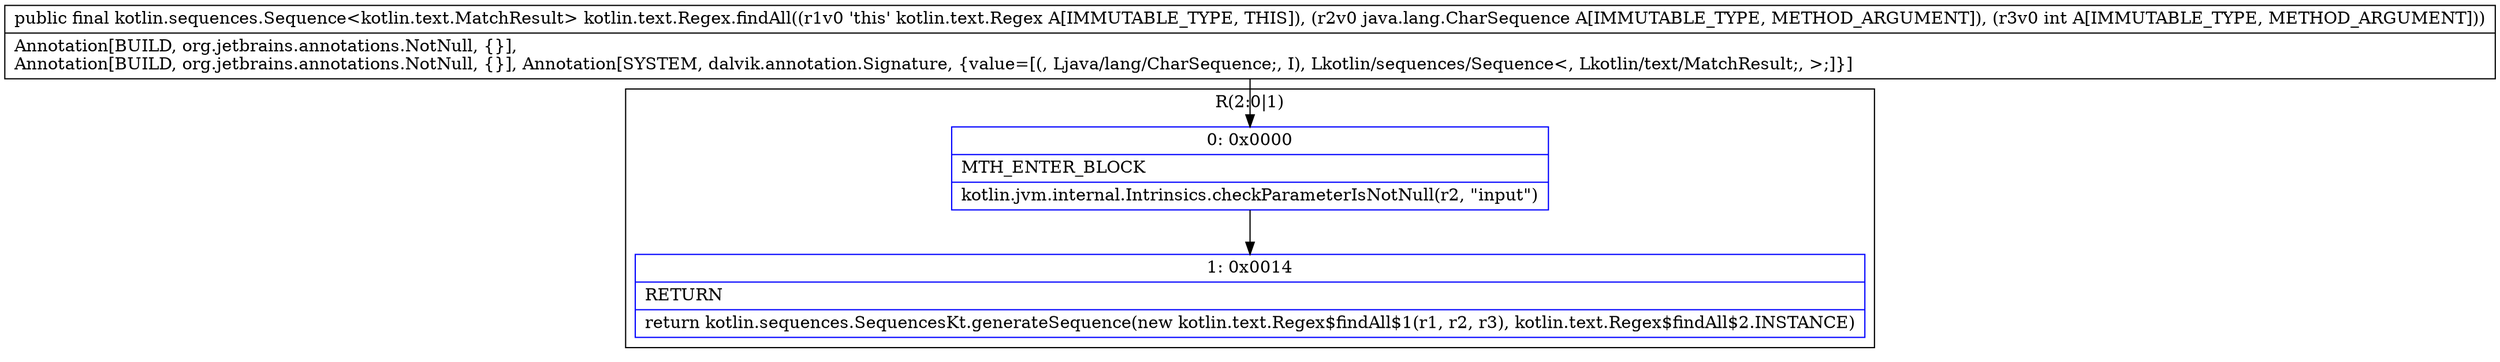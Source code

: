 digraph "CFG forkotlin.text.Regex.findAll(Ljava\/lang\/CharSequence;I)Lkotlin\/sequences\/Sequence;" {
subgraph cluster_Region_280351702 {
label = "R(2:0|1)";
node [shape=record,color=blue];
Node_0 [shape=record,label="{0\:\ 0x0000|MTH_ENTER_BLOCK\l|kotlin.jvm.internal.Intrinsics.checkParameterIsNotNull(r2, \"input\")\l}"];
Node_1 [shape=record,label="{1\:\ 0x0014|RETURN\l|return kotlin.sequences.SequencesKt.generateSequence(new kotlin.text.Regex$findAll$1(r1, r2, r3), kotlin.text.Regex$findAll$2.INSTANCE)\l}"];
}
MethodNode[shape=record,label="{public final kotlin.sequences.Sequence\<kotlin.text.MatchResult\> kotlin.text.Regex.findAll((r1v0 'this' kotlin.text.Regex A[IMMUTABLE_TYPE, THIS]), (r2v0 java.lang.CharSequence A[IMMUTABLE_TYPE, METHOD_ARGUMENT]), (r3v0 int A[IMMUTABLE_TYPE, METHOD_ARGUMENT]))  | Annotation[BUILD, org.jetbrains.annotations.NotNull, \{\}], \lAnnotation[BUILD, org.jetbrains.annotations.NotNull, \{\}], Annotation[SYSTEM, dalvik.annotation.Signature, \{value=[(, Ljava\/lang\/CharSequence;, I), Lkotlin\/sequences\/Sequence\<, Lkotlin\/text\/MatchResult;, \>;]\}]\l}"];
MethodNode -> Node_0;
Node_0 -> Node_1;
}

